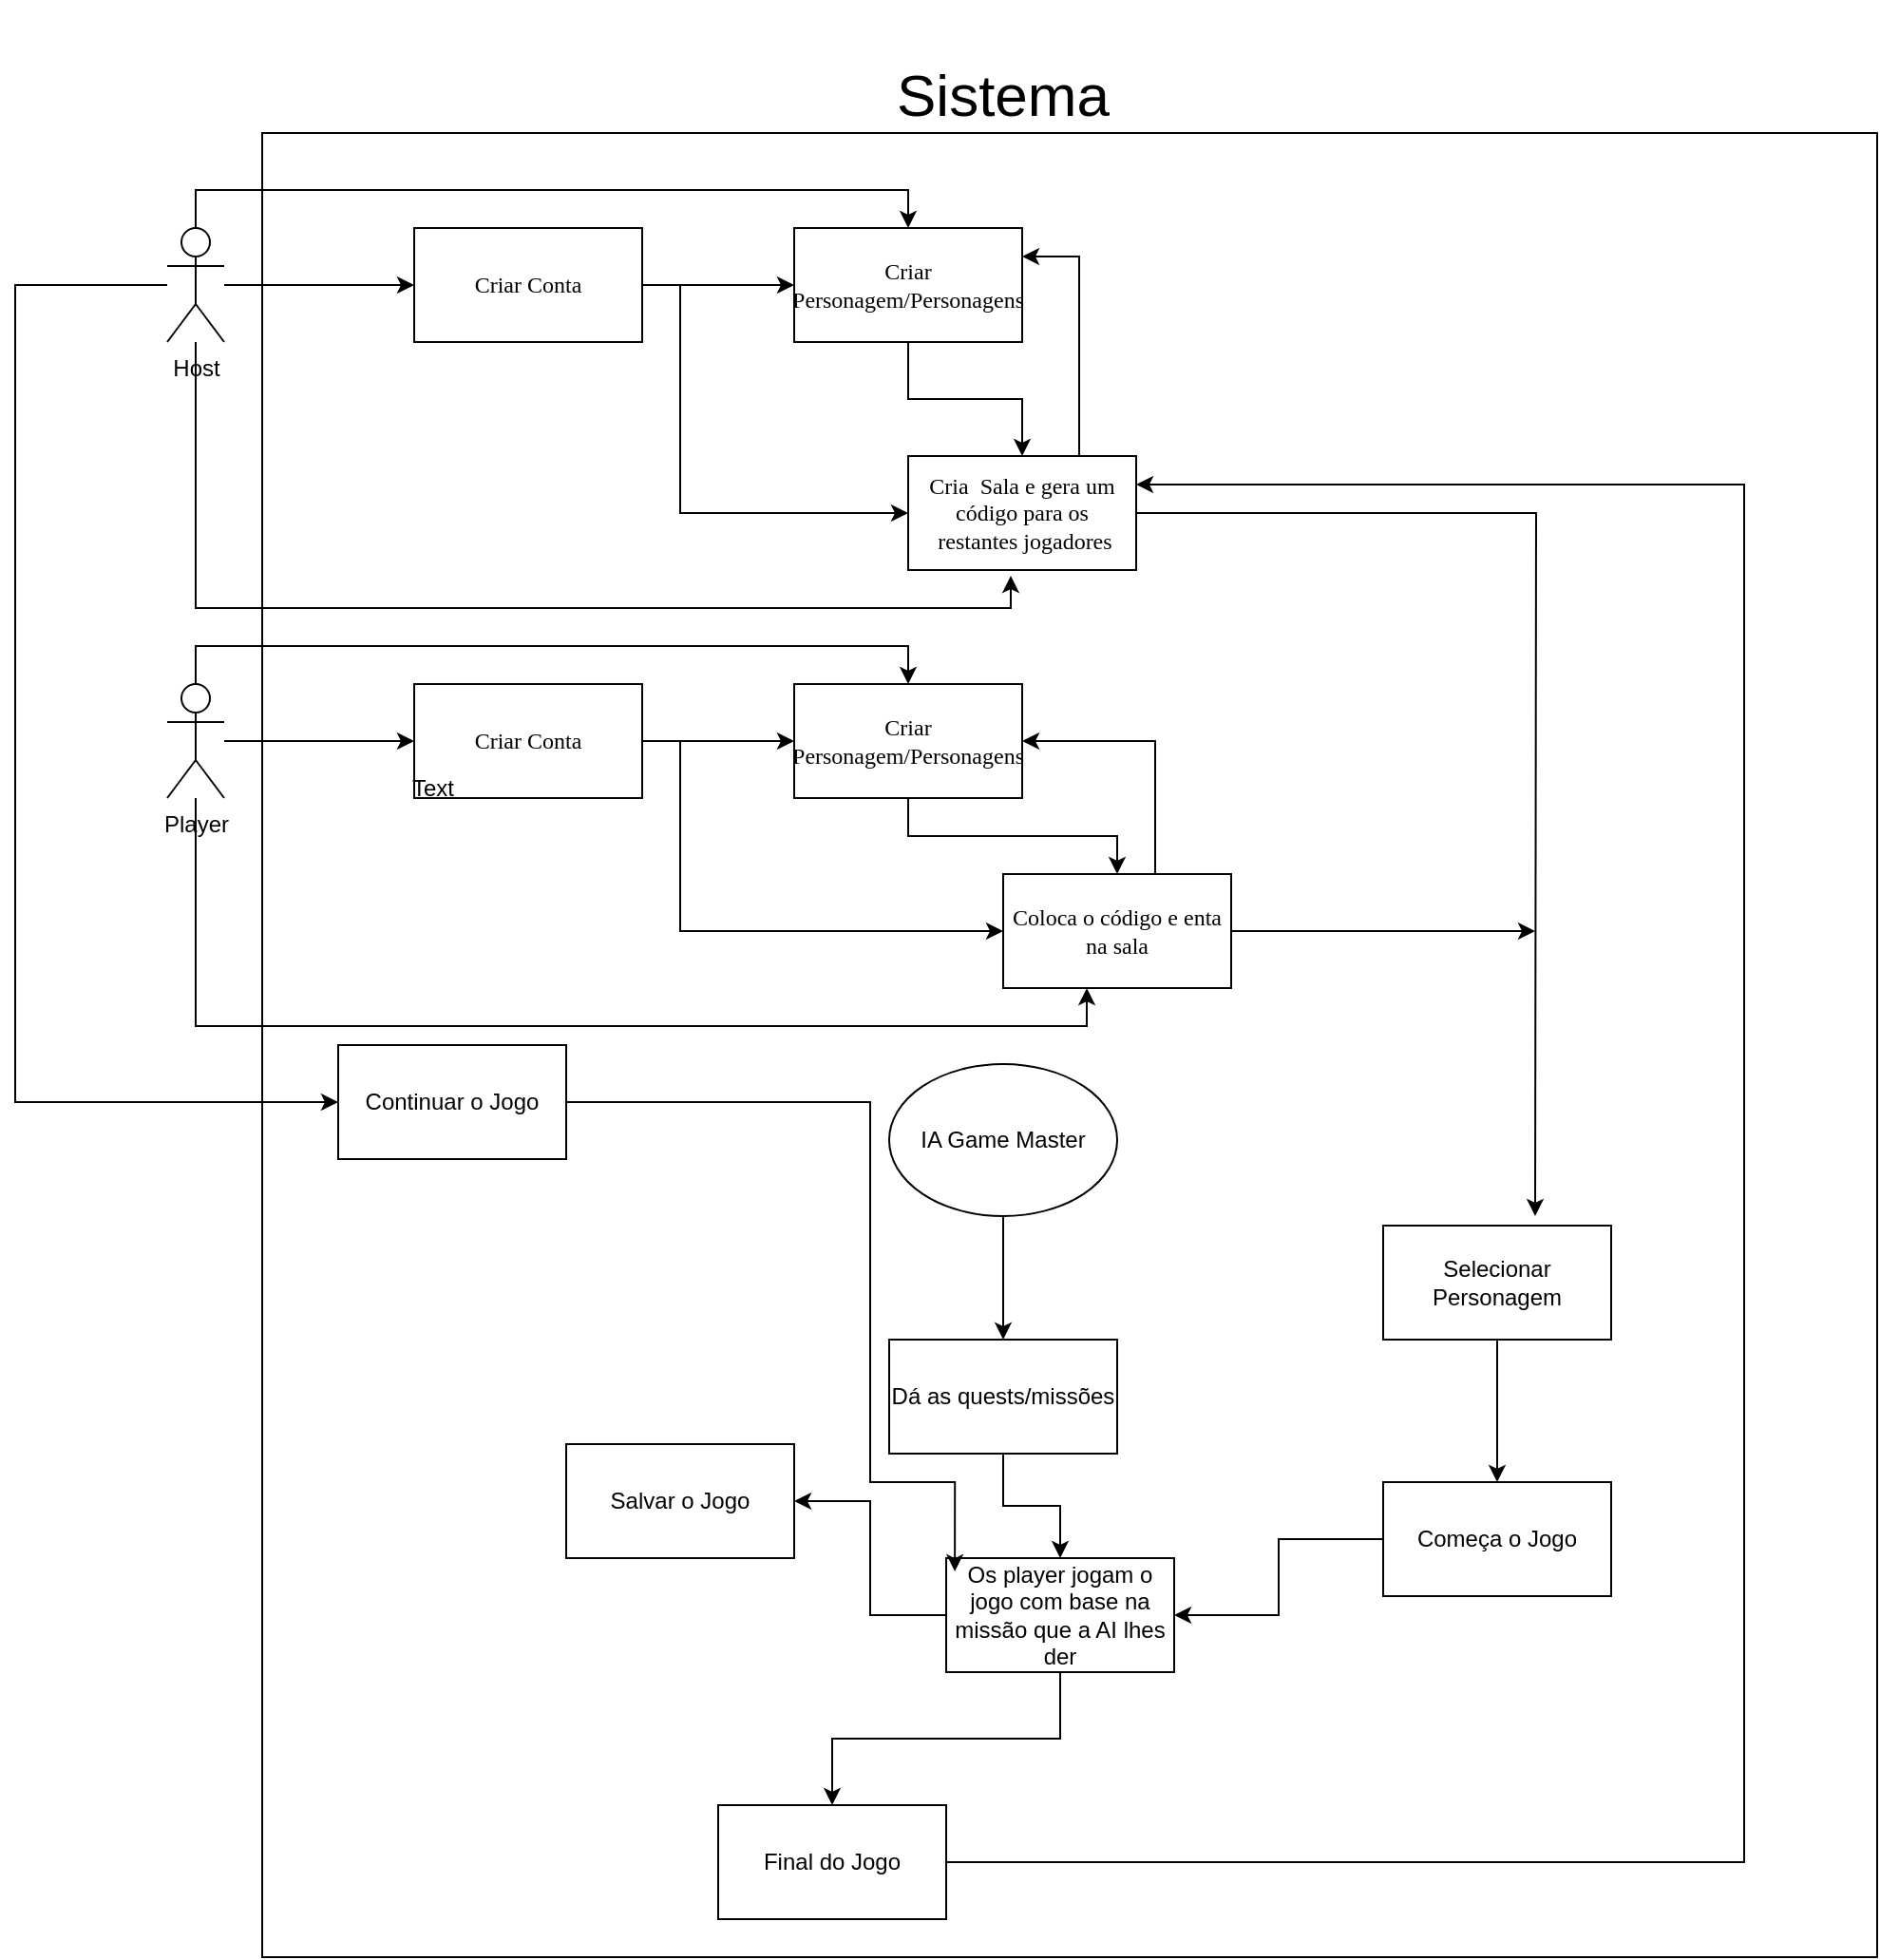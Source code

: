 <mxfile version="24.7.15">
  <diagram name="Página-1" id="m0QteRWzUCi3-6giT8xJ">
    <mxGraphModel dx="2876" dy="2272" grid="1" gridSize="10" guides="1" tooltips="1" connect="1" arrows="1" fold="1" page="1" pageScale="1" pageWidth="827" pageHeight="1169" math="0" shadow="0">
      <root>
        <mxCell id="0" />
        <mxCell id="1" parent="0" />
        <mxCell id="MzG-DU7XLGtjmCk2zkSj-113" value="" style="rounded=0;whiteSpace=wrap;html=1;" vertex="1" parent="1">
          <mxGeometry x="90" y="10" width="850" height="960" as="geometry" />
        </mxCell>
        <mxCell id="MzG-DU7XLGtjmCk2zkSj-5" value="" style="edgeStyle=orthogonalEdgeStyle;rounded=0;orthogonalLoop=1;jettySize=auto;html=1;" edge="1" parent="1" source="MzG-DU7XLGtjmCk2zkSj-2" target="MzG-DU7XLGtjmCk2zkSj-3">
          <mxGeometry relative="1" as="geometry" />
        </mxCell>
        <mxCell id="MzG-DU7XLGtjmCk2zkSj-105" style="edgeStyle=orthogonalEdgeStyle;rounded=0;orthogonalLoop=1;jettySize=auto;html=1;entryX=0.5;entryY=0;entryDx=0;entryDy=0;" edge="1" parent="1" source="MzG-DU7XLGtjmCk2zkSj-2" target="MzG-DU7XLGtjmCk2zkSj-16">
          <mxGeometry relative="1" as="geometry">
            <Array as="points">
              <mxPoint x="55" y="40" />
              <mxPoint x="430" y="40" />
            </Array>
          </mxGeometry>
        </mxCell>
        <mxCell id="MzG-DU7XLGtjmCk2zkSj-116" style="edgeStyle=orthogonalEdgeStyle;rounded=0;orthogonalLoop=1;jettySize=auto;html=1;entryX=0;entryY=0.5;entryDx=0;entryDy=0;" edge="1" parent="1" source="MzG-DU7XLGtjmCk2zkSj-2" target="MzG-DU7XLGtjmCk2zkSj-89">
          <mxGeometry relative="1" as="geometry">
            <Array as="points">
              <mxPoint x="-40" y="90" />
              <mxPoint x="-40" y="520" />
            </Array>
          </mxGeometry>
        </mxCell>
        <mxCell id="MzG-DU7XLGtjmCk2zkSj-2" value="Host&lt;div&gt;&lt;br&gt;&lt;/div&gt;" style="shape=umlActor;verticalLabelPosition=bottom;verticalAlign=top;html=1;outlineConnect=0;" vertex="1" parent="1">
          <mxGeometry x="40" y="60" width="30" height="60" as="geometry" />
        </mxCell>
        <mxCell id="MzG-DU7XLGtjmCk2zkSj-17" value="" style="edgeStyle=orthogonalEdgeStyle;rounded=0;orthogonalLoop=1;jettySize=auto;html=1;" edge="1" parent="1" source="MzG-DU7XLGtjmCk2zkSj-3" target="MzG-DU7XLGtjmCk2zkSj-16">
          <mxGeometry relative="1" as="geometry" />
        </mxCell>
        <mxCell id="MzG-DU7XLGtjmCk2zkSj-81" style="edgeStyle=orthogonalEdgeStyle;rounded=0;orthogonalLoop=1;jettySize=auto;html=1;entryX=0;entryY=0.5;entryDx=0;entryDy=0;" edge="1" parent="1" source="MzG-DU7XLGtjmCk2zkSj-3" target="MzG-DU7XLGtjmCk2zkSj-18">
          <mxGeometry relative="1" as="geometry">
            <Array as="points">
              <mxPoint x="310" y="90" />
              <mxPoint x="310" y="210" />
            </Array>
          </mxGeometry>
        </mxCell>
        <mxCell id="MzG-DU7XLGtjmCk2zkSj-3" value="&lt;div&gt;Criar Conta&lt;/div&gt;" style="rounded=0;whiteSpace=wrap;html=1;fontFamily=Times New Roman;" vertex="1" parent="1">
          <mxGeometry x="170" y="60" width="120" height="60" as="geometry" />
        </mxCell>
        <mxCell id="MzG-DU7XLGtjmCk2zkSj-19" value="" style="edgeStyle=orthogonalEdgeStyle;rounded=0;orthogonalLoop=1;jettySize=auto;html=1;" edge="1" parent="1" source="MzG-DU7XLGtjmCk2zkSj-16" target="MzG-DU7XLGtjmCk2zkSj-18">
          <mxGeometry relative="1" as="geometry" />
        </mxCell>
        <mxCell id="MzG-DU7XLGtjmCk2zkSj-16" value="Criar Personagem/Personagens" style="whiteSpace=wrap;html=1;fontFamily=Times New Roman;rounded=0;" vertex="1" parent="1">
          <mxGeometry x="370" y="60" width="120" height="60" as="geometry" />
        </mxCell>
        <mxCell id="MzG-DU7XLGtjmCk2zkSj-49" style="edgeStyle=orthogonalEdgeStyle;rounded=0;orthogonalLoop=1;jettySize=auto;html=1;" edge="1" parent="1" source="MzG-DU7XLGtjmCk2zkSj-18">
          <mxGeometry relative="1" as="geometry">
            <mxPoint x="760" y="580" as="targetPoint" />
          </mxGeometry>
        </mxCell>
        <mxCell id="MzG-DU7XLGtjmCk2zkSj-82" style="edgeStyle=orthogonalEdgeStyle;rounded=0;orthogonalLoop=1;jettySize=auto;html=1;exitX=0.75;exitY=0;exitDx=0;exitDy=0;entryX=1;entryY=0.25;entryDx=0;entryDy=0;" edge="1" parent="1" source="MzG-DU7XLGtjmCk2zkSj-18" target="MzG-DU7XLGtjmCk2zkSj-16">
          <mxGeometry relative="1" as="geometry">
            <mxPoint x="510" y="80" as="targetPoint" />
          </mxGeometry>
        </mxCell>
        <mxCell id="MzG-DU7XLGtjmCk2zkSj-18" value="&lt;div&gt;Cria&amp;nbsp; Sala e gera um código para os&lt;/div&gt;&lt;div&gt;&amp;nbsp;restantes jogadores&lt;/div&gt;" style="whiteSpace=wrap;html=1;fontFamily=Times New Roman;rounded=0;" vertex="1" parent="1">
          <mxGeometry x="430" y="180" width="120" height="60" as="geometry" />
        </mxCell>
        <mxCell id="MzG-DU7XLGtjmCk2zkSj-36" value="" style="edgeStyle=orthogonalEdgeStyle;rounded=0;orthogonalLoop=1;jettySize=auto;html=1;" edge="1" parent="1" source="MzG-DU7XLGtjmCk2zkSj-20" target="MzG-DU7XLGtjmCk2zkSj-27">
          <mxGeometry relative="1" as="geometry" />
        </mxCell>
        <mxCell id="MzG-DU7XLGtjmCk2zkSj-107" style="edgeStyle=orthogonalEdgeStyle;rounded=0;orthogonalLoop=1;jettySize=auto;html=1;entryX=0.5;entryY=0;entryDx=0;entryDy=0;" edge="1" parent="1" source="MzG-DU7XLGtjmCk2zkSj-20" target="MzG-DU7XLGtjmCk2zkSj-28">
          <mxGeometry relative="1" as="geometry">
            <Array as="points">
              <mxPoint x="55" y="280" />
              <mxPoint x="430" y="280" />
            </Array>
          </mxGeometry>
        </mxCell>
        <mxCell id="MzG-DU7XLGtjmCk2zkSj-20" value="Player&lt;div&gt;&lt;br&gt;&lt;/div&gt;" style="shape=umlActor;verticalLabelPosition=bottom;verticalAlign=top;html=1;outlineConnect=0;" vertex="1" parent="1">
          <mxGeometry x="40" y="300" width="30" height="60" as="geometry" />
        </mxCell>
        <mxCell id="MzG-DU7XLGtjmCk2zkSj-26" value="" style="edgeStyle=orthogonalEdgeStyle;rounded=0;orthogonalLoop=1;jettySize=auto;html=1;" edge="1" source="MzG-DU7XLGtjmCk2zkSj-27" target="MzG-DU7XLGtjmCk2zkSj-28" parent="1">
          <mxGeometry relative="1" as="geometry" />
        </mxCell>
        <mxCell id="MzG-DU7XLGtjmCk2zkSj-83" style="edgeStyle=orthogonalEdgeStyle;rounded=0;orthogonalLoop=1;jettySize=auto;html=1;entryX=0;entryY=0.5;entryDx=0;entryDy=0;" edge="1" parent="1" source="MzG-DU7XLGtjmCk2zkSj-27" target="MzG-DU7XLGtjmCk2zkSj-39">
          <mxGeometry relative="1" as="geometry">
            <Array as="points">
              <mxPoint x="310" y="330" />
              <mxPoint x="310" y="430" />
            </Array>
          </mxGeometry>
        </mxCell>
        <mxCell id="MzG-DU7XLGtjmCk2zkSj-27" value="&lt;div&gt;Criar Conta&lt;/div&gt;" style="rounded=0;whiteSpace=wrap;html=1;fontFamily=Times New Roman;" vertex="1" parent="1">
          <mxGeometry x="170" y="300" width="120" height="60" as="geometry" />
        </mxCell>
        <mxCell id="MzG-DU7XLGtjmCk2zkSj-42" value="" style="edgeStyle=orthogonalEdgeStyle;rounded=0;orthogonalLoop=1;jettySize=auto;html=1;" edge="1" parent="1" source="MzG-DU7XLGtjmCk2zkSj-28" target="MzG-DU7XLGtjmCk2zkSj-39">
          <mxGeometry relative="1" as="geometry" />
        </mxCell>
        <mxCell id="MzG-DU7XLGtjmCk2zkSj-28" value="Criar Personagem/Personagens" style="whiteSpace=wrap;html=1;fontFamily=Times New Roman;rounded=0;" vertex="1" parent="1">
          <mxGeometry x="370" y="300" width="120" height="60" as="geometry" />
        </mxCell>
        <mxCell id="MzG-DU7XLGtjmCk2zkSj-84" style="edgeStyle=orthogonalEdgeStyle;rounded=0;orthogonalLoop=1;jettySize=auto;html=1;entryX=1;entryY=0.5;entryDx=0;entryDy=0;" edge="1" parent="1" source="MzG-DU7XLGtjmCk2zkSj-39" target="MzG-DU7XLGtjmCk2zkSj-28">
          <mxGeometry relative="1" as="geometry">
            <Array as="points">
              <mxPoint x="560" y="330" />
            </Array>
          </mxGeometry>
        </mxCell>
        <mxCell id="MzG-DU7XLGtjmCk2zkSj-85" style="edgeStyle=orthogonalEdgeStyle;rounded=0;orthogonalLoop=1;jettySize=auto;html=1;" edge="1" parent="1" source="MzG-DU7XLGtjmCk2zkSj-39">
          <mxGeometry relative="1" as="geometry">
            <mxPoint x="760" y="430" as="targetPoint" />
          </mxGeometry>
        </mxCell>
        <mxCell id="MzG-DU7XLGtjmCk2zkSj-39" value="&lt;div&gt;Coloca o código e enta na sala&lt;/div&gt;" style="whiteSpace=wrap;html=1;fontFamily=Times New Roman;rounded=0;" vertex="1" parent="1">
          <mxGeometry x="480" y="400" width="120" height="60" as="geometry" />
        </mxCell>
        <mxCell id="MzG-DU7XLGtjmCk2zkSj-55" value="" style="edgeStyle=orthogonalEdgeStyle;rounded=0;orthogonalLoop=1;jettySize=auto;html=1;" edge="1" parent="1" source="MzG-DU7XLGtjmCk2zkSj-45" target="MzG-DU7XLGtjmCk2zkSj-54">
          <mxGeometry relative="1" as="geometry" />
        </mxCell>
        <mxCell id="MzG-DU7XLGtjmCk2zkSj-45" value="Selecionar Personagem" style="rounded=0;whiteSpace=wrap;html=1;" vertex="1" parent="1">
          <mxGeometry x="680" y="585" width="120" height="60" as="geometry" />
        </mxCell>
        <mxCell id="MzG-DU7XLGtjmCk2zkSj-64" value="" style="edgeStyle=orthogonalEdgeStyle;rounded=0;orthogonalLoop=1;jettySize=auto;html=1;" edge="1" parent="1" source="MzG-DU7XLGtjmCk2zkSj-54" target="MzG-DU7XLGtjmCk2zkSj-63">
          <mxGeometry relative="1" as="geometry" />
        </mxCell>
        <mxCell id="MzG-DU7XLGtjmCk2zkSj-54" value="Começa o Jogo" style="rounded=0;whiteSpace=wrap;html=1;" vertex="1" parent="1">
          <mxGeometry x="680" y="720" width="120" height="60" as="geometry" />
        </mxCell>
        <mxCell id="MzG-DU7XLGtjmCk2zkSj-59" value="" style="edgeStyle=orthogonalEdgeStyle;rounded=0;orthogonalLoop=1;jettySize=auto;html=1;" edge="1" parent="1" source="MzG-DU7XLGtjmCk2zkSj-56" target="MzG-DU7XLGtjmCk2zkSj-57">
          <mxGeometry relative="1" as="geometry" />
        </mxCell>
        <mxCell id="MzG-DU7XLGtjmCk2zkSj-56" value="IA Game Master" style="ellipse;whiteSpace=wrap;html=1;" vertex="1" parent="1">
          <mxGeometry x="420" y="500" width="120" height="80" as="geometry" />
        </mxCell>
        <mxCell id="MzG-DU7XLGtjmCk2zkSj-65" value="" style="edgeStyle=orthogonalEdgeStyle;rounded=0;orthogonalLoop=1;jettySize=auto;html=1;" edge="1" parent="1" source="MzG-DU7XLGtjmCk2zkSj-57" target="MzG-DU7XLGtjmCk2zkSj-63">
          <mxGeometry relative="1" as="geometry" />
        </mxCell>
        <mxCell id="MzG-DU7XLGtjmCk2zkSj-57" value="Dá as quests/missões" style="rounded=0;whiteSpace=wrap;html=1;" vertex="1" parent="1">
          <mxGeometry x="420" y="645" width="120" height="60" as="geometry" />
        </mxCell>
        <mxCell id="MzG-DU7XLGtjmCk2zkSj-99" value="" style="edgeStyle=orthogonalEdgeStyle;rounded=0;orthogonalLoop=1;jettySize=auto;html=1;" edge="1" parent="1" source="MzG-DU7XLGtjmCk2zkSj-63" target="MzG-DU7XLGtjmCk2zkSj-86">
          <mxGeometry relative="1" as="geometry" />
        </mxCell>
        <mxCell id="MzG-DU7XLGtjmCk2zkSj-111" style="edgeStyle=orthogonalEdgeStyle;rounded=0;orthogonalLoop=1;jettySize=auto;html=1;entryX=0.5;entryY=0;entryDx=0;entryDy=0;" edge="1" parent="1" source="MzG-DU7XLGtjmCk2zkSj-63" target="MzG-DU7XLGtjmCk2zkSj-108">
          <mxGeometry relative="1" as="geometry" />
        </mxCell>
        <mxCell id="MzG-DU7XLGtjmCk2zkSj-63" value="Os player jogam o jogo com base na missão que a AI lhes der" style="rounded=0;whiteSpace=wrap;html=1;" vertex="1" parent="1">
          <mxGeometry x="450" y="760" width="120" height="60" as="geometry" />
        </mxCell>
        <mxCell id="MzG-DU7XLGtjmCk2zkSj-86" value="Salvar o Jogo" style="rounded=0;whiteSpace=wrap;html=1;" vertex="1" parent="1">
          <mxGeometry x="250" y="700" width="120" height="60" as="geometry" />
        </mxCell>
        <mxCell id="MzG-DU7XLGtjmCk2zkSj-89" value="Continuar o Jogo" style="rounded=0;whiteSpace=wrap;html=1;" vertex="1" parent="1">
          <mxGeometry x="130" y="490" width="120" height="60" as="geometry" />
        </mxCell>
        <mxCell id="MzG-DU7XLGtjmCk2zkSj-98" style="edgeStyle=orthogonalEdgeStyle;rounded=0;orthogonalLoop=1;jettySize=auto;html=1;entryX=0.038;entryY=0.117;entryDx=0;entryDy=0;entryPerimeter=0;" edge="1" parent="1" source="MzG-DU7XLGtjmCk2zkSj-89" target="MzG-DU7XLGtjmCk2zkSj-63">
          <mxGeometry relative="1" as="geometry">
            <Array as="points">
              <mxPoint x="410" y="520" />
              <mxPoint x="410" y="720" />
              <mxPoint x="455" y="720" />
            </Array>
          </mxGeometry>
        </mxCell>
        <mxCell id="MzG-DU7XLGtjmCk2zkSj-104" style="edgeStyle=orthogonalEdgeStyle;rounded=0;orthogonalLoop=1;jettySize=auto;html=1;entryX=0.45;entryY=1.05;entryDx=0;entryDy=0;entryPerimeter=0;" edge="1" parent="1" source="MzG-DU7XLGtjmCk2zkSj-2" target="MzG-DU7XLGtjmCk2zkSj-18">
          <mxGeometry relative="1" as="geometry">
            <Array as="points">
              <mxPoint x="55" y="260" />
              <mxPoint x="484" y="260" />
            </Array>
          </mxGeometry>
        </mxCell>
        <mxCell id="MzG-DU7XLGtjmCk2zkSj-106" style="edgeStyle=orthogonalEdgeStyle;rounded=0;orthogonalLoop=1;jettySize=auto;html=1;entryX=0.367;entryY=1;entryDx=0;entryDy=0;entryPerimeter=0;" edge="1" parent="1" source="MzG-DU7XLGtjmCk2zkSj-20" target="MzG-DU7XLGtjmCk2zkSj-39">
          <mxGeometry relative="1" as="geometry">
            <Array as="points">
              <mxPoint x="55" y="480" />
              <mxPoint x="524" y="480" />
            </Array>
          </mxGeometry>
        </mxCell>
        <mxCell id="MzG-DU7XLGtjmCk2zkSj-112" style="edgeStyle=orthogonalEdgeStyle;rounded=0;orthogonalLoop=1;jettySize=auto;html=1;entryX=1;entryY=0.25;entryDx=0;entryDy=0;" edge="1" parent="1" source="MzG-DU7XLGtjmCk2zkSj-108" target="MzG-DU7XLGtjmCk2zkSj-18">
          <mxGeometry relative="1" as="geometry">
            <mxPoint x="830" y="280" as="targetPoint" />
            <Array as="points">
              <mxPoint x="870" y="920" />
              <mxPoint x="870" y="195" />
            </Array>
          </mxGeometry>
        </mxCell>
        <mxCell id="MzG-DU7XLGtjmCk2zkSj-108" value="Final do Jogo" style="rounded=0;whiteSpace=wrap;html=1;" vertex="1" parent="1">
          <mxGeometry x="330" y="890" width="120" height="60" as="geometry" />
        </mxCell>
        <mxCell id="MzG-DU7XLGtjmCk2zkSj-114" value="Text" style="text;html=1;align=center;verticalAlign=middle;whiteSpace=wrap;rounded=0;" vertex="1" parent="1">
          <mxGeometry x="150" y="340" width="60" height="30" as="geometry" />
        </mxCell>
        <mxCell id="MzG-DU7XLGtjmCk2zkSj-115" value="Sistema" style="text;html=1;align=center;verticalAlign=middle;whiteSpace=wrap;rounded=0;fontSize=31;" vertex="1" parent="1">
          <mxGeometry x="380" y="-60" width="200" height="100" as="geometry" />
        </mxCell>
      </root>
    </mxGraphModel>
  </diagram>
</mxfile>
